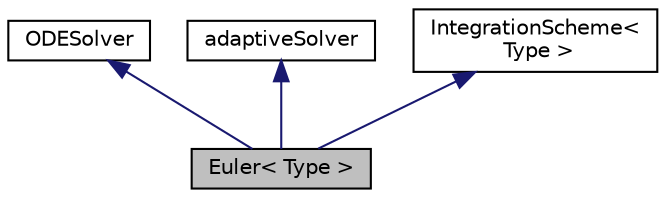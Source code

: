 digraph "Euler&lt; Type &gt;"
{
  bgcolor="transparent";
  edge [fontname="Helvetica",fontsize="10",labelfontname="Helvetica",labelfontsize="10"];
  node [fontname="Helvetica",fontsize="10",shape=record];
  Node1 [label="Euler\< Type \>",height=0.2,width=0.4,color="black", fillcolor="grey75", style="filled", fontcolor="black"];
  Node2 -> Node1 [dir="back",color="midnightblue",fontsize="10",style="solid",fontname="Helvetica"];
  Node2 [label="ODESolver",height=0.2,width=0.4,color="black",URL="$a01700.html",tooltip="Abstract base-class for ODE system solvers. "];
  Node3 -> Node1 [dir="back",color="midnightblue",fontsize="10",style="solid",fontname="Helvetica"];
  Node3 [label="adaptiveSolver",height=0.2,width=0.4,color="black",URL="$a00021.html"];
  Node4 -> Node1 [dir="back",color="midnightblue",fontsize="10",style="solid",fontname="Helvetica"];
  Node4 [label="IntegrationScheme\<\l Type \>",height=0.2,width=0.4,color="black",URL="$a01139.html",tooltip="Top level model for Integration schemes. "];
}
